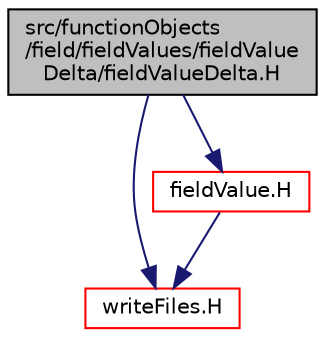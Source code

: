 digraph "src/functionObjects/field/fieldValues/fieldValueDelta/fieldValueDelta.H"
{
  bgcolor="transparent";
  edge [fontname="Helvetica",fontsize="10",labelfontname="Helvetica",labelfontsize="10"];
  node [fontname="Helvetica",fontsize="10",shape=record];
  Node1 [label="src/functionObjects\l/field/fieldValues/fieldValue\lDelta/fieldValueDelta.H",height=0.2,width=0.4,color="black", fillcolor="grey75", style="filled", fontcolor="black"];
  Node1 -> Node2 [color="midnightblue",fontsize="10",style="solid",fontname="Helvetica"];
  Node2 [label="writeFiles.H",height=0.2,width=0.4,color="red",URL="$a08073.html"];
  Node1 -> Node3 [color="midnightblue",fontsize="10",style="solid",fontname="Helvetica"];
  Node3 [label="fieldValue.H",height=0.2,width=0.4,color="red",URL="$a06367.html"];
  Node3 -> Node2 [color="midnightblue",fontsize="10",style="solid",fontname="Helvetica"];
}
